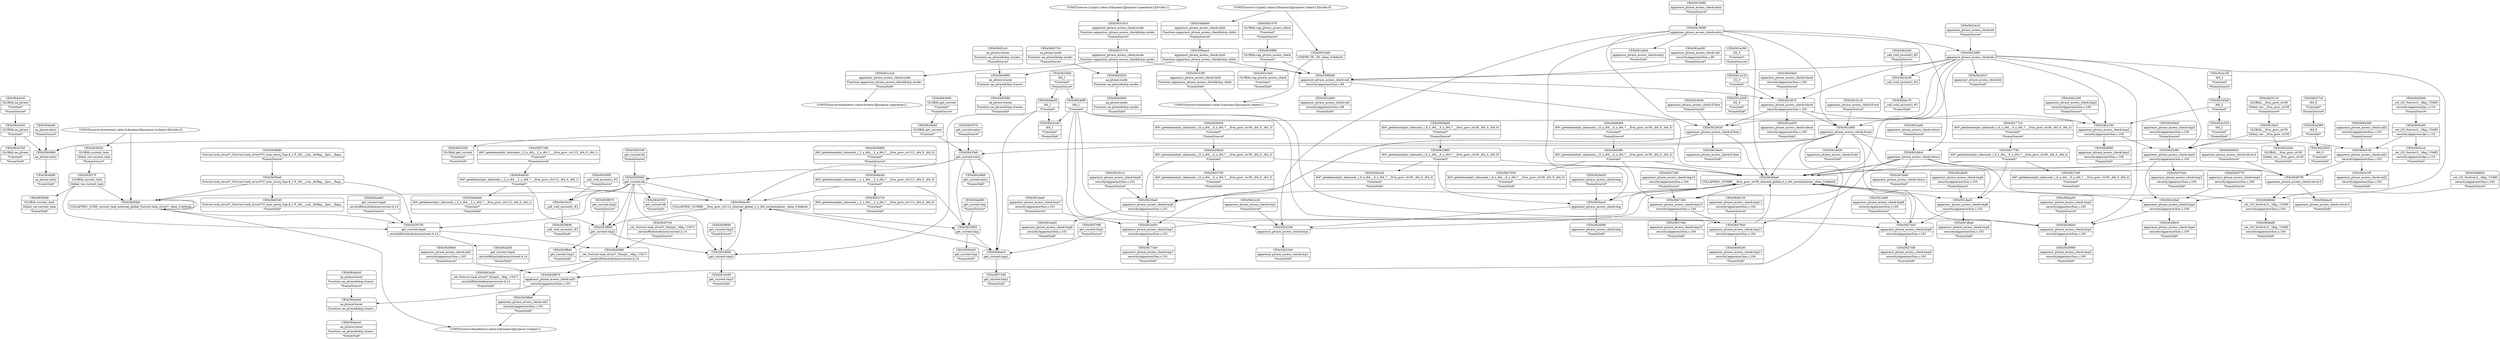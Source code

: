digraph {
	CE0x5617750 [shape=record,shape=Mrecord,label="{CE0x5617750|i64*_getelementptr_inbounds_(_6_x_i64_,_6_x_i64_*___llvm_gcov_ctr39,_i64_0,_i64_4)|*Constant*}"]
	CE0x561a420 [shape=record,shape=Mrecord,label="{CE0x561a420|apparmor_ptrace_access_check:tobool|security/apparmor/lsm.c,100|*SummSink*}"]
	CE0x564ec90 [shape=record,shape=Mrecord,label="{CE0x564ec90|COLLAPSED:_GCMRE___llvm_gcov_ctr112_internal_global_2_x_i64_zeroinitializer:_elem_0:default:}"]
	CE0x564f340 [shape=record,shape=Mrecord,label="{CE0x564f340|%struct.task_struct*_(%struct.task_struct**)*_asm_movq_%gs:$_1:P_,$0_,_r,im,_dirflag_,_fpsr_,_flags_|*SummSink*}"]
	CE0x5640060 [shape=record,shape=Mrecord,label="{CE0x5640060|get_current:bb}"]
	CE0x563f8e0 [shape=record,shape=Mrecord,label="{CE0x563f8e0|get_current:tmp2|*SummSink*}"]
	CE0x561b1c0 [shape=record,shape=Mrecord,label="{CE0x561b1c0|apparmor_ptrace_access_check:if.end|*SummSource*}"]
	CE0x5631070 [shape=record,shape=Mrecord,label="{CE0x5631070|GLOBAL:cap_ptrace_access_check|*Constant*|*SummSource*}"]
	CE0x5645a00 [shape=record,shape=Mrecord,label="{CE0x5645a00|_ret_i32_%error.0,_!dbg_!15485|security/apparmor/ipc.c,110}"]
	CE0x56482d0 [shape=record,shape=Mrecord,label="{CE0x56482d0|apparmor_ptrace_access_check:tmp11|security/apparmor/lsm.c,104|*SummSink*}"]
	CE0x5652850 [shape=record,shape=Mrecord,label="{CE0x5652850|get_current:tmp}"]
	CE0x54b24a0 [shape=record,shape=Mrecord,label="{CE0x54b24a0|_call_void_mcount()_#2|*SummSource*}"]
	CE0x5624160 [shape=record,shape=Mrecord,label="{CE0x5624160|apparmor_ptrace_access_check:tmp1}"]
	CE0x564ed00 [shape=record,shape=Mrecord,label="{CE0x564ed00|get_current:tmp|*SummSource*}"]
	CE0x5623d00 [shape=record,shape=Mrecord,label="{CE0x5623d00|apparmor_ptrace_access_check:bb}"]
	CE0x56443c0 [shape=record,shape=Mrecord,label="{CE0x56443c0|GLOBAL:aa_ptrace|*Constant*|*SummSource*}"]
	CE0x54b2340 [shape=record,shape=Mrecord,label="{CE0x54b2340|apparmor_ptrace_access_check:tmp1|*SummSink*}"]
	CE0x5622460 [shape=record,shape=Mrecord,label="{CE0x5622460|apparmor_ptrace_access_check:call|security/apparmor/lsm.c,99|*SummSink*}"]
	CE0x5648640 [shape=record,shape=Mrecord,label="{CE0x5648640|_ret_i32_%retval.0,_!dbg_!15480|security/apparmor/lsm.c,104}"]
	CE0x56451c0 [shape=record,shape=Mrecord,label="{CE0x56451c0|aa_ptrace:tracee|Function::aa_ptrace&Arg::tracee::|*SummSource*}"]
	CE0x56240f0 [shape=record,shape=Mrecord,label="{CE0x56240f0|i64_1|*Constant*}"]
	CE0x561d3a0 [shape=record,shape=Mrecord,label="{CE0x561d3a0|i64_2|*Constant*}"]
	CE0x562a320 [shape=record,shape=Mrecord,label="{CE0x562a320|i64_2|*Constant*|*SummSink*}"]
	CE0x563f9d0 [shape=record,shape=Mrecord,label="{CE0x563f9d0|get_current:tmp3|*SummSource*}"]
	"CONST[source:0(mediator),value:0(static)][purpose:{operation}]"
	CE0x56204c0 [shape=record,shape=Mrecord,label="{CE0x56204c0|apparmor_ptrace_access_check:tmp3|security/apparmor/lsm.c,100|*SummSource*}"]
	CE0x562bba0 [shape=record,shape=Mrecord,label="{CE0x562bba0|COLLAPSED:_GCMRE___llvm_gcov_ctr39_internal_global_6_x_i64_zeroinitializer:_elem_0:default:}"]
	CE0x5650e20 [shape=record,shape=Mrecord,label="{CE0x5650e20|get_current:tmp|*SummSink*}"]
	CE0x563f270 [shape=record,shape=Mrecord,label="{CE0x563f270|GLOBAL:current_task|Global_var:current_task}"]
	CE0x56316a0 [shape=record,shape=Mrecord,label="{CE0x56316a0|VOIDTB_TE:_CE:_elem_0:default:}"]
	CE0x5631910 [shape=record,shape=Mrecord,label="{CE0x5631910|apparmor_ptrace_access_check:mode|Function::apparmor_ptrace_access_check&Arg::mode::|*SummSource*}"]
	CE0x5623ba0 [shape=record,shape=Mrecord,label="{CE0x5623ba0|apparmor_ptrace_access_check:tmp6|security/apparmor/lsm.c,101}"]
	CE0x5647340 [shape=record,shape=Mrecord,label="{CE0x5647340|apparmor_ptrace_access_check:tmp10|security/apparmor/lsm.c,104|*SummSink*}"]
	CE0x563f4e0 [shape=record,shape=Mrecord,label="{CE0x563f4e0|%struct.task_struct*_(%struct.task_struct**)*_asm_movq_%gs:$_1:P_,$0_,_r,im,_dirflag_,_fpsr_,_flags_}"]
	CE0x5629750 [shape=record,shape=Mrecord,label="{CE0x5629750|get_current:tmp4|./arch/x86/include/asm/current.h,14}"]
	CE0x5630f90 [shape=record,shape=Mrecord,label="{CE0x5630f90|GLOBAL:cap_ptrace_access_check|*Constant*}"]
	"CONST[source:1(input),value:2(dynamic)][purpose:{object}][SrcIdx:0]"
	CE0x56212c0 [shape=record,shape=Mrecord,label="{CE0x56212c0|apparmor_ptrace_access_check:mode|Function::apparmor_ptrace_access_check&Arg::mode::|*SummSink*}"]
	CE0x561afd0 [shape=record,shape=Mrecord,label="{CE0x561afd0|apparmor_ptrace_access_check:if.end}"]
	CE0x5623fe0 [shape=record,shape=Mrecord,label="{CE0x5623fe0|i64_1|*Constant*|*SummSource*}"]
	CE0x56436b0 [shape=record,shape=Mrecord,label="{CE0x56436b0|get_current:entry|*SummSink*}"]
	CE0x561dac0 [shape=record,shape=Mrecord,label="{CE0x561dac0|apparmor_ptrace_access_check:tmp8|security/apparmor/lsm.c,103}"]
	CE0x5643e30 [shape=record,shape=Mrecord,label="{CE0x5643e30|_ret_%struct.task_struct*_%tmp4,_!dbg_!15471|./arch/x86/include/asm/current.h,14|*SummSink*}"]
	CE0x5620960 [shape=record,shape=Mrecord,label="{CE0x5620960|apparmor_ptrace_access_check:tmp5|security/apparmor/lsm.c,100|*SummSink*}"]
	CE0x562bac0 [shape=record,shape=Mrecord,label="{CE0x562bac0|apparmor_ptrace_access_check:tmp}"]
	CE0x561b9f0 [shape=record,shape=Mrecord,label="{CE0x561b9f0|apparmor_ptrace_access_check:entry|*SummSource*}"]
	CE0x562ad30 [shape=record,shape=Mrecord,label="{CE0x562ad30|apparmor_ptrace_access_check:call|security/apparmor/lsm.c,99|*SummSource*}"]
	CE0x5645380 [shape=record,shape=Mrecord,label="{CE0x5645380|aa_ptrace:tracee|Function::aa_ptrace&Arg::tracee::|*SummSink*}"]
	CE0x5644ec0 [shape=record,shape=Mrecord,label="{CE0x5644ec0|aa_ptrace:tracer|Function::aa_ptrace&Arg::tracer::|*SummSink*}"]
	CE0x5644cb0 [shape=record,shape=Mrecord,label="{CE0x5644cb0|aa_ptrace:tracer|Function::aa_ptrace&Arg::tracer::}"]
	CE0x5636920 [shape=record,shape=Mrecord,label="{CE0x5636920|i64*_getelementptr_inbounds_(_6_x_i64_,_6_x_i64_*___llvm_gcov_ctr39,_i64_0,_i64_3)|*Constant*|*SummSource*}"]
	CE0x5645730 [shape=record,shape=Mrecord,label="{CE0x5645730|aa_ptrace:mode|Function::aa_ptrace&Arg::mode::|*SummSource*}"]
	CE0x5645860 [shape=record,shape=Mrecord,label="{CE0x5645860|aa_ptrace:mode|Function::aa_ptrace&Arg::mode::|*SummSink*}"]
	CE0x5629690 [shape=record,shape=Mrecord,label="{CE0x5629690|_call_void_mcount()_#2|*SummSink*}"]
	CE0x56447b0 [shape=record,shape=Mrecord,label="{CE0x56447b0|GLOBAL:aa_ptrace|*Constant*|*SummSink*}"]
	CE0x562aa50 [shape=record,shape=Mrecord,label="{CE0x562aa50|apparmor_ptrace_access_check:tmp5|security/apparmor/lsm.c,100|*SummSource*}"]
	CE0x56225a0 [shape=record,shape=Mrecord,label="{CE0x56225a0|GLOBAL:__llvm_gcov_ctr39|Global_var:__llvm_gcov_ctr39|*SummSink*}"]
	CE0x561db30 [shape=record,shape=Mrecord,label="{CE0x561db30|apparmor_ptrace_access_check:tmp8|security/apparmor/lsm.c,103|*SummSource*}"]
	CE0x5620dc0 [shape=record,shape=Mrecord,label="{CE0x5620dc0|apparmor_ptrace_access_check:tobool|security/apparmor/lsm.c,100|*SummSource*}"]
	CE0x5627ef0 [shape=record,shape=Mrecord,label="{CE0x5627ef0|apparmor_ptrace_access_check:tmp9|security/apparmor/lsm.c,103|*SummSink*}"]
	CE0x5619f80 [shape=record,shape=Mrecord,label="{CE0x5619f80|i64*_getelementptr_inbounds_(_6_x_i64_,_6_x_i64_*___llvm_gcov_ctr39,_i64_0,_i64_0)|*Constant*}"]
	CE0x5646db0 [shape=record,shape=Mrecord,label="{CE0x5646db0|i64*_getelementptr_inbounds_(_6_x_i64_,_6_x_i64_*___llvm_gcov_ctr39,_i64_0,_i64_5)|*Constant*|*SummSource*}"]
	CE0x5640350 [shape=record,shape=Mrecord,label="{CE0x5640350|get_current:bb|*SummSink*}"]
	CE0x5629a00 [shape=record,shape=Mrecord,label="{CE0x5629a00|i64*_getelementptr_inbounds_(_6_x_i64_,_6_x_i64_*___llvm_gcov_ctr39,_i64_0,_i64_0)|*Constant*|*SummSource*}"]
	CE0x5623c10 [shape=record,shape=Mrecord,label="{CE0x5623c10|apparmor_ptrace_access_check:tmp6|security/apparmor/lsm.c,101|*SummSource*}"]
	CE0x5644e50 [shape=record,shape=Mrecord,label="{CE0x5644e50|aa_ptrace:tracer|Function::aa_ptrace&Arg::tracer::|*SummSource*}"]
	"CONST[source:1(input),value:2(dynamic)][purpose:{operation}][SrcIdx:1]"
	CE0x5647050 [shape=record,shape=Mrecord,label="{CE0x5647050|i64*_getelementptr_inbounds_(_6_x_i64_,_6_x_i64_*___llvm_gcov_ctr39,_i64_0,_i64_5)|*Constant*|*SummSink*}"]
	CE0x5622c20 [shape=record,shape=Mrecord,label="{CE0x5622c20|apparmor_ptrace_access_check:tmp1|*SummSource*}"]
	CE0x5643570 [shape=record,shape=Mrecord,label="{CE0x5643570|get_current:entry|*SummSource*}"]
	CE0x561a120 [shape=record,shape=Mrecord,label="{CE0x561a120|i32_0|*Constant*}"]
	CE0x5625020 [shape=record,shape=Mrecord,label="{CE0x5625020|apparmor_ptrace_access_check:if.then}"]
	CE0x5657340 [shape=record,shape=Mrecord,label="{CE0x5657340|i64*_getelementptr_inbounds_(_2_x_i64_,_2_x_i64_*___llvm_gcov_ctr112,_i64_0,_i64_1)|*Constant*|*SummSource*}"]
	CE0x54b2190 [shape=record,shape=Mrecord,label="{CE0x54b2190|apparmor_ptrace_access_check:tmp2|security/apparmor/lsm.c,100}"]
	CE0x5628bc0 [shape=record,shape=Mrecord,label="{CE0x5628bc0|apparmor_ptrace_access_check:tmp4|security/apparmor/lsm.c,100|*SummSink*}"]
	CE0x561eee0 [shape=record,shape=Mrecord,label="{CE0x561eee0|apparmor_ptrace_access_check:tmp7|security/apparmor/lsm.c,101|*SummSource*}"]
	CE0x56288a0 [shape=record,shape=Mrecord,label="{CE0x56288a0|apparmor_ptrace_access_check:call1|security/apparmor/lsm.c,103|*SummSink*}"]
	CE0x5643980 [shape=record,shape=Mrecord,label="{CE0x5643980|_ret_%struct.task_struct*_%tmp4,_!dbg_!15471|./arch/x86/include/asm/current.h,14}"]
	CE0x5616b60 [shape=record,shape=Mrecord,label="{CE0x5616b60|get_current:tmp3}"]
	CE0x564eec0 [shape=record,shape=Mrecord,label="{CE0x564eec0|get_current:tmp1}"]
	CE0x5620380 [shape=record,shape=Mrecord,label="{CE0x5620380|apparmor_ptrace_access_check:tmp3|security/apparmor/lsm.c,100}"]
	CE0x56486b0 [shape=record,shape=Mrecord,label="{CE0x56486b0|_ret_i32_%retval.0,_!dbg_!15480|security/apparmor/lsm.c,104|*SummSource*}"]
	CE0x5619e50 [shape=record,shape=Mrecord,label="{CE0x5619e50|apparmor_ptrace_access_check:if.then|*SummSource*}"]
	CE0x5646ac0 [shape=record,shape=Mrecord,label="{CE0x5646ac0|apparmor_ptrace_access_check:retval.0|*SummSink*}"]
	CE0x5631710 [shape=record,shape=Mrecord,label="{CE0x5631710|apparmor_ptrace_access_check:mode|Function::apparmor_ptrace_access_check&Arg::mode::}"]
	CE0x56177c0 [shape=record,shape=Mrecord,label="{CE0x56177c0|i64*_getelementptr_inbounds_(_6_x_i64_,_6_x_i64_*___llvm_gcov_ctr39,_i64_0,_i64_4)|*Constant*|*SummSource*}"]
	CE0x5616c00 [shape=record,shape=Mrecord,label="{CE0x5616c00|get_current:tmp3|*SummSink*}"]
	CE0x5648cb0 [shape=record,shape=Mrecord,label="{CE0x5648cb0|i64*_getelementptr_inbounds_(_2_x_i64_,_2_x_i64_*___llvm_gcov_ctr112,_i64_0,_i64_0)|*Constant*}"]
	CE0x56472d0 [shape=record,shape=Mrecord,label="{CE0x56472d0|apparmor_ptrace_access_check:tmp10|security/apparmor/lsm.c,104|*SummSource*}"]
	CE0x5628d40 [shape=record,shape=Mrecord,label="{CE0x5628d40|apparmor_ptrace_access_check:tmp5|security/apparmor/lsm.c,100}"]
	CE0x561fa80 [shape=record,shape=Mrecord,label="{CE0x561fa80|apparmor_ptrace_access_check:return|*SummSink*}"]
	CE0x56570f0 [shape=record,shape=Mrecord,label="{CE0x56570f0|get_current:tmp1|*SummSource*}"]
	CE0x5618090 [shape=record,shape=Mrecord,label="{CE0x5618090|apparmor_ptrace_access_check:entry}"]
	CE0x56295f0 [shape=record,shape=Mrecord,label="{CE0x56295f0|_call_void_mcount()_#2|*SummSource*}"]
	CE0x561ed50 [shape=record,shape=Mrecord,label="{CE0x561ed50|apparmor_ptrace_access_check:tmp7|security/apparmor/lsm.c,101}"]
	CE0x564ef30 [shape=record,shape=Mrecord,label="{CE0x564ef30|i64*_getelementptr_inbounds_(_2_x_i64_,_2_x_i64_*___llvm_gcov_ctr112,_i64_0,_i64_1)|*Constant*}"]
	CE0x5648150 [shape=record,shape=Mrecord,label="{CE0x5648150|apparmor_ptrace_access_check:tmp11|security/apparmor/lsm.c,104|*SummSource*}"]
	CE0x563f340 [shape=record,shape=Mrecord,label="{CE0x563f340|GLOBAL:current_task|Global_var:current_task|*SummSource*}"]
	CE0x56527c0 [shape=record,shape=Mrecord,label="{CE0x56527c0|i64*_getelementptr_inbounds_(_2_x_i64_,_2_x_i64_*___llvm_gcov_ctr112,_i64_0,_i64_0)|*Constant*|*SummSink*}"]
	CE0x5624240 [shape=record,shape=Mrecord,label="{CE0x5624240|_call_void_mcount()_#2}"]
	CE0x5648af0 [shape=record,shape=Mrecord,label="{CE0x5648af0|_ret_i32_%retval.0,_!dbg_!15480|security/apparmor/lsm.c,104|*SummSink*}"]
	CE0x561ea20 [shape=record,shape=Mrecord,label="{CE0x561ea20|apparmor_ptrace_access_check:tmp6|security/apparmor/lsm.c,101|*SummSink*}"]
	CE0x5645cc0 [shape=record,shape=Mrecord,label="{CE0x5645cc0|_ret_i32_%error.0,_!dbg_!15485|security/apparmor/ipc.c,110|*SummSink*}"]
	CE0x5657160 [shape=record,shape=Mrecord,label="{CE0x5657160|get_current:tmp1|*SummSink*}"]
	CE0x564e8a0 [shape=record,shape=Mrecord,label="{CE0x564e8a0|i64*_getelementptr_inbounds_(_2_x_i64_,_2_x_i64_*___llvm_gcov_ctr112,_i64_0,_i64_1)|*Constant*|*SummSink*}"]
	CE0x561a300 [shape=record,shape=Mrecord,label="{CE0x561a300|i32_0|*Constant*|*SummSink*}"]
	CE0x56467f0 [shape=record,shape=Mrecord,label="{CE0x56467f0|apparmor_ptrace_access_check:retval.0}"]
	CE0x561a290 [shape=record,shape=Mrecord,label="{CE0x561a290|i32_0|*Constant*|*SummSource*}"]
	CE0x5628f40 [shape=record,shape=Mrecord,label="{CE0x5628f40|apparmor_ptrace_access_check:tmp2|security/apparmor/lsm.c,100|*SummSink*}"]
	CE0x5619ec0 [shape=record,shape=Mrecord,label="{CE0x5619ec0|apparmor_ptrace_access_check:if.then|*SummSink*}"]
	CE0x562aeb0 [shape=record,shape=Mrecord,label="{CE0x562aeb0|get_current:tmp4|./arch/x86/include/asm/current.h,14|*SummSource*}"]
	CE0x5645df0 [shape=record,shape=Mrecord,label="{CE0x5645df0|i64*_getelementptr_inbounds_(_6_x_i64_,_6_x_i64_*___llvm_gcov_ctr39,_i64_0,_i64_5)|*Constant*}"]
	CE0x5632ad0 [shape=record,shape=Mrecord,label="{CE0x5632ad0|apparmor_ptrace_access_check:return|*SummSource*}"]
	CE0x5644260 [shape=record,shape=Mrecord,label="{CE0x5644260|apparmor_ptrace_access_check:call2|security/apparmor/lsm.c,103|*SummSource*}"]
	CE0x56227c0 [shape=record,shape=Mrecord,label="{CE0x56227c0|i64_0|*Constant*|*SummSource*}"]
	CE0x5627af0 [shape=record,shape=Mrecord,label="{CE0x5627af0|i64*_getelementptr_inbounds_(_6_x_i64_,_6_x_i64_*___llvm_gcov_ctr39,_i64_0,_i64_4)|*Constant*|*SummSink*}"]
	CE0x563f680 [shape=record,shape=Mrecord,label="{CE0x563f680|%struct.task_struct*_(%struct.task_struct**)*_asm_movq_%gs:$_1:P_,$0_,_r,im,_dirflag_,_fpsr_,_flags_|*SummSource*}"]
	CE0x5643200 [shape=record,shape=Mrecord,label="{CE0x5643200|GLOBAL:get_current|*Constant*|*SummSink*}"]
	CE0x561d030 [shape=record,shape=Mrecord,label="{CE0x561d030|apparmor_ptrace_access_check:if.end|*SummSink*}"]
	CE0x56186c0 [shape=record,shape=Mrecord,label="{CE0x56186c0|apparmor_ptrace_access_check:return}"]
	CE0x5620770 [shape=record,shape=Mrecord,label="{CE0x5620770|apparmor_ptrace_access_check:tmp4|security/apparmor/lsm.c,100|*SummSource*}"]
	"CONST[source:2(external),value:2(dynamic)][purpose:{subject}][SrcIdx:2]"
	CE0x563f3d0 [shape=record,shape=Mrecord,label="{CE0x563f3d0|GLOBAL:current_task|Global_var:current_task|*SummSink*}"]
	CE0x56228a0 [shape=record,shape=Mrecord,label="{CE0x56228a0|apparmor_ptrace_access_check:tmp4|security/apparmor/lsm.c,100}"]
	CE0x56310e0 [shape=record,shape=Mrecord,label="{CE0x56310e0|GLOBAL:cap_ptrace_access_check|*Constant*|*SummSink*}"]
	CE0x5624f10 [shape=record,shape=Mrecord,label="{CE0x5624f10|apparmor_ptrace_access_check:bb|*SummSink*}"]
	CE0x5647840 [shape=record,shape=Mrecord,label="{CE0x5647840|apparmor_ptrace_access_check:tmp11|security/apparmor/lsm.c,104}"]
	CE0x5644430 [shape=record,shape=Mrecord,label="{CE0x5644430|GLOBAL:aa_ptrace|*Constant*}"]
	CE0x564ee50 [shape=record,shape=Mrecord,label="{CE0x564ee50|i64_1|*Constant*}"]
	CE0x561dba0 [shape=record,shape=Mrecord,label="{CE0x561dba0|apparmor_ptrace_access_check:tmp8|security/apparmor/lsm.c,103|*SummSink*}"]
	CE0x563f870 [shape=record,shape=Mrecord,label="{CE0x563f870|get_current:tmp2|*SummSource*}"]
	CE0x562ba50 [shape=record,shape=Mrecord,label="{CE0x562ba50|i64*_getelementptr_inbounds_(_6_x_i64_,_6_x_i64_*___llvm_gcov_ctr39,_i64_0,_i64_0)|*Constant*|*SummSink*}"]
	CE0x5623e10 [shape=record,shape=Mrecord,label="{CE0x5623e10|apparmor_ptrace_access_check:bb|*SummSource*}"]
	CE0x561a6b0 [shape=record,shape=Mrecord,label="{CE0x561a6b0|apparmor_ptrace_access_check:entry|*SummSink*}"]
	CE0x5620110 [shape=record,shape=Mrecord,label="{CE0x5620110|GLOBAL:__llvm_gcov_ctr39|Global_var:__llvm_gcov_ctr39|*SummSource*}"]
	CE0x562bb30 [shape=record,shape=Mrecord,label="{CE0x562bb30|apparmor_ptrace_access_check:tmp|*SummSource*}"]
	CE0x561fec0 [shape=record,shape=Mrecord,label="{CE0x561fec0|GLOBAL:__llvm_gcov_ctr39|Global_var:__llvm_gcov_ctr39}"]
	CE0x5644af0 [shape=record,shape=Mrecord,label="{CE0x5644af0|aa_ptrace:entry|*SummSource*}"]
	"CONST[source:0(mediator),value:2(dynamic)][purpose:{subject}]"
	CE0x56437c0 [shape=record,shape=Mrecord,label="{CE0x56437c0|_ret_%struct.task_struct*_%tmp4,_!dbg_!15471|./arch/x86/include/asm/current.h,14|*SummSource*}"]
	CE0x5620b20 [shape=record,shape=Mrecord,label="{CE0x5620b20|i64*_getelementptr_inbounds_(_6_x_i64_,_6_x_i64_*___llvm_gcov_ctr39,_i64_0,_i64_3)|*Constant*}"]
	CE0x562a390 [shape=record,shape=Mrecord,label="{CE0x562a390|i64_0|*Constant*}"]
	CE0x5645b60 [shape=record,shape=Mrecord,label="{CE0x5645b60|_ret_i32_%error.0,_!dbg_!15485|security/apparmor/ipc.c,110|*SummSource*}"]
	CE0x5645520 [shape=record,shape=Mrecord,label="{CE0x5645520|aa_ptrace:mode|Function::aa_ptrace&Arg::mode::}"]
	CE0x5644960 [shape=record,shape=Mrecord,label="{CE0x5644960|aa_ptrace:entry}"]
	CE0x5644f90 [shape=record,shape=Mrecord,label="{CE0x5644f90|aa_ptrace:tracee|Function::aa_ptrace&Arg::tracee::}"]
	CE0x5616cc0 [shape=record,shape=Mrecord,label="{CE0x5616cc0|_call_void_mcount()_#2}"]
	CE0x56433e0 [shape=record,shape=Mrecord,label="{CE0x56433e0|get_current:entry}"]
	CE0x56430d0 [shape=record,shape=Mrecord,label="{CE0x56430d0|GLOBAL:get_current|*Constant*|*SummSource*}"]
	CE0x561fd70 [shape=record,shape=Mrecord,label="{CE0x561fd70|apparmor_ptrace_access_check:tobool|security/apparmor/lsm.c,100}"]
	CE0x5622830 [shape=record,shape=Mrecord,label="{CE0x5622830|i64_0|*Constant*|*SummSink*}"]
	CE0x56241d0 [shape=record,shape=Mrecord,label="{CE0x56241d0|i64_1|*Constant*|*SummSink*}"]
	CE0x558ab60 [shape=record,shape=Mrecord,label="{CE0x558ab60|apparmor_ptrace_access_check:child|Function::apparmor_ptrace_access_check&Arg::child::|*SummSource*}"]
	CE0x563d880 [shape=record,shape=Mrecord,label="{CE0x563d880|i64*_getelementptr_inbounds_(_2_x_i64_,_2_x_i64_*___llvm_gcov_ctr112,_i64_0,_i64_0)|*Constant*|*SummSource*}"]
	CE0x563f800 [shape=record,shape=Mrecord,label="{CE0x563f800|get_current:tmp2}"]
	CE0x5623700 [shape=record,shape=Mrecord,label="{CE0x5623700|i64*_getelementptr_inbounds_(_6_x_i64_,_6_x_i64_*___llvm_gcov_ctr39,_i64_0,_i64_3)|*Constant*|*SummSink*}"]
	CE0x56370a0 [shape=record,shape=Mrecord,label="{CE0x56370a0|apparmor_ptrace_access_check:tmp3|security/apparmor/lsm.c,100|*SummSink*}"]
	CE0x562af20 [shape=record,shape=Mrecord,label="{CE0x562af20|get_current:tmp4|./arch/x86/include/asm/current.h,14|*SummSink*}"]
	CE0x56286e0 [shape=record,shape=Mrecord,label="{CE0x56286e0|apparmor_ptrace_access_check:call1|security/apparmor/lsm.c,103|*SummSource*}"]
	CE0x562a1f0 [shape=record,shape=Mrecord,label="{CE0x562a1f0|i64_2|*Constant*|*SummSource*}"]
	CE0x5646920 [shape=record,shape=Mrecord,label="{CE0x5646920|apparmor_ptrace_access_check:retval.0|*SummSource*}"]
	"CONST[source:0(mediator),value:2(dynamic)][purpose:{object}]"
	CE0x561def0 [shape=record,shape=Mrecord,label="{CE0x561def0|apparmor_ptrace_access_check:tmp9|security/apparmor/lsm.c,103|*SummSource*}"]
	CE0x5644140 [shape=record,shape=Mrecord,label="{CE0x5644140|apparmor_ptrace_access_check:call2|security/apparmor/lsm.c,103}"]
	CE0x5644bf0 [shape=record,shape=Mrecord,label="{CE0x5644bf0|aa_ptrace:entry|*SummSink*}"]
	CE0x5647260 [shape=record,shape=Mrecord,label="{CE0x5647260|apparmor_ptrace_access_check:tmp10|security/apparmor/lsm.c,104}"]
	CE0x5628a60 [shape=record,shape=Mrecord,label="{CE0x5628a60|GLOBAL:get_current|*Constant*}"]
	CE0x5624080 [shape=record,shape=Mrecord,label="{CE0x5624080|apparmor_ptrace_access_check:tmp|*SummSink*}"]
	CE0x56441f0 [shape=record,shape=Mrecord,label="{CE0x56441f0|apparmor_ptrace_access_check:call2|security/apparmor/lsm.c,103|*SummSink*}"]
	CE0x564f3b0 [shape=record,shape=Mrecord,label="{CE0x564f3b0|COLLAPSED:_GCRE_current_task_external_global_%struct.task_struct*:_elem_0:default:}"]
	CE0x54b2200 [shape=record,shape=Mrecord,label="{CE0x54b2200|apparmor_ptrace_access_check:tmp2|security/apparmor/lsm.c,100|*SummSource*}"]
	CE0x55869d0 [shape=record,shape=Mrecord,label="{CE0x55869d0|apparmor_ptrace_access_check:call|security/apparmor/lsm.c,99}"]
	CE0x558aac0 [shape=record,shape=Mrecord,label="{CE0x558aac0|apparmor_ptrace_access_check:child|Function::apparmor_ptrace_access_check&Arg::child::}"]
	CE0x56223f0 [shape=record,shape=Mrecord,label="{CE0x56223f0|apparmor_ptrace_access_check:child|Function::apparmor_ptrace_access_check&Arg::child::|*SummSink*}"]
	CE0x56173e0 [shape=record,shape=Mrecord,label="{CE0x56173e0|apparmor_ptrace_access_check:tmp7|security/apparmor/lsm.c,101|*SummSink*}"]
	CE0x5628670 [shape=record,shape=Mrecord,label="{CE0x5628670|apparmor_ptrace_access_check:call1|security/apparmor/lsm.c,103}"]
	CE0x562ac70 [shape=record,shape=Mrecord,label="{CE0x562ac70|_call_void_mcount()_#2|*SummSink*}"]
	CE0x5627dc0 [shape=record,shape=Mrecord,label="{CE0x5627dc0|apparmor_ptrace_access_check:tmp9|security/apparmor/lsm.c,103}"]
	CE0x5640190 [shape=record,shape=Mrecord,label="{CE0x5640190|get_current:bb|*SummSource*}"]
	CE0x5647840 -> CE0x562bba0
	CE0x564ed00 -> CE0x5652850
	CE0x5625020 -> CE0x562bba0
	CE0x5640060 -> CE0x5643980
	CE0x5644f90 -> CE0x5645380
	CE0x561afd0 -> CE0x5628670
	CE0x5648150 -> CE0x5647840
	CE0x56228a0 -> CE0x5628bc0
	CE0x563f270 -> CE0x563f3d0
	CE0x56467f0 -> CE0x5646ac0
	CE0x561a120 -> CE0x561fd70
	CE0x561afd0 -> CE0x5627dc0
	CE0x5623d00 -> CE0x562bba0
	CE0x562bac0 -> CE0x5624080
	CE0x56467f0 -> CE0x5648640
	CE0x5619e50 -> CE0x5625020
	CE0x5624240 -> CE0x562ac70
	CE0x56204c0 -> CE0x5620380
	CE0x5628d40 -> CE0x5620960
	CE0x561dac0 -> CE0x561dba0
	CE0x5644cb0 -> CE0x5644ec0
	CE0x5644e50 -> CE0x5644cb0
	"CONST[source:2(external),value:2(dynamic)][purpose:{subject}][SrcIdx:2]" -> CE0x563f340
	CE0x561fec0 -> CE0x56225a0
	CE0x563f340 -> CE0x563f270
	CE0x561b9f0 -> CE0x5618090
	CE0x5623c10 -> CE0x5623ba0
	CE0x56433e0 -> CE0x5640060
	CE0x5618090 -> CE0x5624160
	CE0x5644140 -> CE0x56467f0
	CE0x56286e0 -> CE0x5628670
	CE0x5620dc0 -> CE0x561fd70
	CE0x5647260 -> CE0x5647840
	CE0x563f4e0 -> CE0x5629750
	CE0x56316a0 -> CE0x55869d0
	CE0x5620b20 -> CE0x5623700
	CE0x5646920 -> CE0x56467f0
	CE0x5632ad0 -> CE0x56186c0
	CE0x56240f0 -> CE0x5627dc0
	CE0x56433e0 -> CE0x56436b0
	CE0x5620380 -> CE0x562bba0
	CE0x562bba0 -> CE0x562bac0
	CE0x56472d0 -> CE0x5647260
	CE0x5640060 -> CE0x563f800
	CE0x5644960 -> CE0x5644bf0
	CE0x56223f0 -> "CONST[source:0(mediator),value:2(dynamic)][purpose:{object}]"
	CE0x5623d00 -> CE0x561afd0
	CE0x5623d00 -> CE0x55869d0
	CE0x5618090 -> CE0x562bba0
	CE0x561fd70 -> CE0x561a420
	CE0x5624160 -> CE0x54b2340
	CE0x5630f90 -> CE0x55869d0
	CE0x564ef30 -> CE0x564e8a0
	CE0x5645730 -> CE0x5645520
	CE0x562a1f0 -> CE0x561d3a0
	CE0x561ed50 -> CE0x562bba0
	CE0x5652850 -> CE0x564eec0
	CE0x5629a00 -> CE0x5619f80
	CE0x55869d0 -> CE0x5622460
	CE0x5625020 -> CE0x5619ec0
	CE0x5648cb0 -> CE0x564ec90
	CE0x5644af0 -> CE0x5644960
	"CONST[source:2(external),value:2(dynamic)][purpose:{subject}][SrcIdx:2]" -> CE0x564f3b0
	CE0x5647840 -> CE0x56482d0
	CE0x561ed50 -> CE0x56173e0
	CE0x5652850 -> CE0x5650e20
	CE0x561afd0 -> CE0x561d030
	CE0x5616b60 -> CE0x564ec90
	CE0x5618090 -> CE0x561afd0
	CE0x5618090 -> CE0x5623d00
	CE0x56295f0 -> CE0x5616cc0
	CE0x561d3a0 -> CE0x562a320
	CE0x5617750 -> CE0x561dac0
	CE0x5623d00 -> CE0x56228a0
	CE0x56433e0 -> CE0x564ec90
	CE0x5620770 -> CE0x56228a0
	CE0x56240f0 -> CE0x5647840
	CE0x56186c0 -> CE0x562bba0
	CE0x5647260 -> CE0x5647340
	CE0x5645df0 -> CE0x5647050
	CE0x54b2190 -> CE0x5620380
	CE0x5620b20 -> CE0x5623ba0
	CE0x56212c0 -> "CONST[source:0(mediator),value:0(static)][purpose:{operation}]"
	CE0x5619f80 -> CE0x562ba50
	CE0x561a290 -> CE0x561a120
	CE0x5648cb0 -> CE0x5652850
	CE0x561fd70 -> CE0x561afd0
	CE0x5631070 -> CE0x5630f90
	CE0x5620110 -> CE0x561fec0
	CE0x5620b20 -> CE0x562bba0
	CE0x5623d00 -> CE0x5628d40
	CE0x5644140 -> CE0x56441f0
	CE0x563f4e0 -> CE0x564f340
	CE0x5625020 -> CE0x5623ba0
	CE0x564f3b0 -> "CONST[source:0(mediator),value:2(dynamic)][purpose:{subject}]"
	CE0x55869d0 -> CE0x56467f0
	CE0x5645df0 -> CE0x5647260
	CE0x564eec0 -> CE0x564ec90
	CE0x55869d0 -> CE0x561fd70
	CE0x562bba0 -> CE0x5647260
	CE0x54b2200 -> CE0x54b2190
	CE0x5617750 -> CE0x562bba0
	CE0x5643980 -> CE0x5643e30
	CE0x5640060 -> CE0x5640350
	CE0x564ec90 -> CE0x563f800
	CE0x56240f0 -> CE0x56241d0
	CE0x564f3b0 -> CE0x5629750
	CE0x5631710 -> CE0x5645520
	CE0x562bb30 -> CE0x562bac0
	CE0x56240f0 -> CE0x5628d40
	CE0x5623d00 -> CE0x561fd70
	CE0x561afd0 -> CE0x562bba0
	CE0x5645df0 -> CE0x562bba0
	"CONST[source:1(input),value:2(dynamic)][purpose:{object}][SrcIdx:0]" -> CE0x558ab60
	CE0x5618090 -> CE0x561a6b0
	CE0x56186c0 -> CE0x5648640
	CE0x562bba0 -> CE0x561dac0
	CE0x5640190 -> CE0x5640060
	CE0x5619f80 -> CE0x562bac0
	CE0x56437c0 -> CE0x5643980
	CE0x5623d00 -> CE0x5624240
	CE0x56433e0 -> CE0x564eec0
	CE0x5646db0 -> CE0x5645df0
	CE0x56240f0 -> CE0x5624160
	CE0x563f4e0 -> CE0x564f3b0
	CE0x56240f0 -> CE0x54b2190
	CE0x562a390 -> CE0x5622830
	CE0x56288a0 -> "CONST[source:0(mediator),value:2(dynamic)][purpose:{subject}]"
	CE0x561d3a0 -> CE0x54b2190
	CE0x563f680 -> CE0x563f4e0
	CE0x5640060 -> CE0x564ec90
	CE0x5623ba0 -> CE0x561ea20
	CE0x561afd0 -> CE0x56433e0
	CE0x56433e0 -> CE0x5652850
	CE0x5618090 -> CE0x562bac0
	CE0x5643570 -> CE0x56433e0
	CE0x562aeb0 -> CE0x5629750
	CE0x5644430 -> CE0x5644960
	CE0x5617750 -> CE0x5627af0
	CE0x5622c20 -> CE0x5624160
	CE0x558aac0 -> CE0x56223f0
	CE0x5620380 -> CE0x56370a0
	CE0x562aa50 -> CE0x5628d40
	CE0x56443c0 -> CE0x5644430
	CE0x5628670 -> CE0x5644cb0
	CE0x564ee50 -> CE0x56241d0
	CE0x5625020 -> CE0x561ed50
	CE0x5645520 -> CE0x5645860
	CE0x56486b0 -> CE0x5648640
	CE0x5620380 -> CE0x56228a0
	"CONST[source:1(input),value:2(dynamic)][purpose:{object}][SrcIdx:0]" -> CE0x56316a0
	CE0x5628a60 -> CE0x56433e0
	CE0x564ef30 -> CE0x564ec90
	CE0x56451c0 -> CE0x5644f90
	CE0x561fec0 -> CE0x5620380
	CE0x563f270 -> CE0x5629750
	CE0x5630f90 -> CE0x56310e0
	CE0x5645a00 -> CE0x5644140
	CE0x5648640 -> CE0x5648af0
	CE0x5643980 -> CE0x5628670
	CE0x564ee50 -> CE0x5616b60
	CE0x5623d00 -> CE0x5625020
	CE0x5624160 -> CE0x562bba0
	CE0x5631710 -> CE0x55869d0
	CE0x563f870 -> CE0x563f800
	CE0x5618090 -> CE0x5625020
	CE0x562bba0 -> CE0x5623ba0
	CE0x5623d00 -> CE0x54b2190
	CE0x56186c0 -> CE0x5647260
	CE0x56316a0 -> "CONST[source:0(mediator),value:2(dynamic)][purpose:{object}]"
	CE0x5631910 -> CE0x5631710
	CE0x563f800 -> CE0x563f8e0
	CE0x5627dc0 -> CE0x5627ef0
	CE0x561fd70 -> CE0x54b2190
	CE0x56227c0 -> CE0x562a390
	CE0x562bba0 -> CE0x56228a0
	CE0x5640060 -> CE0x5629750
	CE0x558ab60 -> CE0x558aac0
	CE0x561a120 -> CE0x561a300
	CE0x561fd70 -> CE0x5625020
	CE0x5628d40 -> CE0x562bba0
	CE0x5644430 -> CE0x56447b0
	CE0x562bac0 -> CE0x5624160
	CE0x564ee50 -> CE0x564eec0
	CE0x563f9d0 -> CE0x5616b60
	CE0x5628670 -> CE0x56288a0
	CE0x5623d00 -> CE0x5620380
	CE0x5623d00 -> CE0x5624f10
	CE0x564eec0 -> CE0x5657160
	CE0x5640060 -> CE0x5616b60
	CE0x5628a60 -> CE0x5643200
	"CONST[source:1(input),value:2(dynamic)][purpose:{operation}][SrcIdx:1]" -> CE0x5631910
	CE0x563f800 -> CE0x5616b60
	CE0x56186c0 -> CE0x5647840
	CE0x5629750 -> CE0x5643980
	CE0x5657340 -> CE0x564ef30
	CE0x558aac0 -> CE0x5644f90
	CE0x562a390 -> CE0x5620380
	CE0x56430d0 -> CE0x5628a60
	CE0x561dac0 -> CE0x5627dc0
	CE0x5623e10 -> CE0x5623d00
	CE0x5645b60 -> CE0x5645a00
	CE0x5644260 -> CE0x5644140
	CE0x5648cb0 -> CE0x56527c0
	CE0x564ec90 -> CE0x5652850
	CE0x5640060 -> CE0x5616cc0
	CE0x5629750 -> CE0x562af20
	CE0x56570f0 -> CE0x564eec0
	CE0x5631710 -> CE0x56212c0
	CE0x5627dc0 -> CE0x562bba0
	CE0x562ad30 -> CE0x55869d0
	CE0x56186c0 -> CE0x561fa80
	CE0x5640060 -> CE0x564f3b0
	CE0x56240f0 -> CE0x561ed50
	CE0x561eee0 -> CE0x561ed50
	CE0x56228a0 -> CE0x5628d40
	CE0x561def0 -> CE0x5627dc0
	CE0x564ef30 -> CE0x563f800
	CE0x5616b60 -> CE0x5616c00
	CE0x5618090 -> CE0x56186c0
	CE0x561afd0 -> CE0x561dac0
	CE0x561b1c0 -> CE0x561afd0
	CE0x564f3b0 -> CE0x564f3b0
	CE0x54b2190 -> CE0x5628f40
	CE0x54b24a0 -> CE0x5624240
	CE0x558aac0 -> CE0x55869d0
	CE0x5623fe0 -> CE0x564ee50
	CE0x5619f80 -> CE0x562bba0
	CE0x5645a00 -> CE0x5645cc0
	CE0x5616cc0 -> CE0x5629690
	CE0x563f270 -> CE0x564f3b0
	CE0x56177c0 -> CE0x5617750
	CE0x5623ba0 -> CE0x561ed50
	CE0x561afd0 -> CE0x5644140
	CE0x5636920 -> CE0x5620b20
	CE0x561db30 -> CE0x561dac0
	CE0x56186c0 -> CE0x56467f0
	CE0x5623fe0 -> CE0x56240f0
	CE0x563d880 -> CE0x5648cb0
	CE0x561afd0 -> CE0x5644960
}